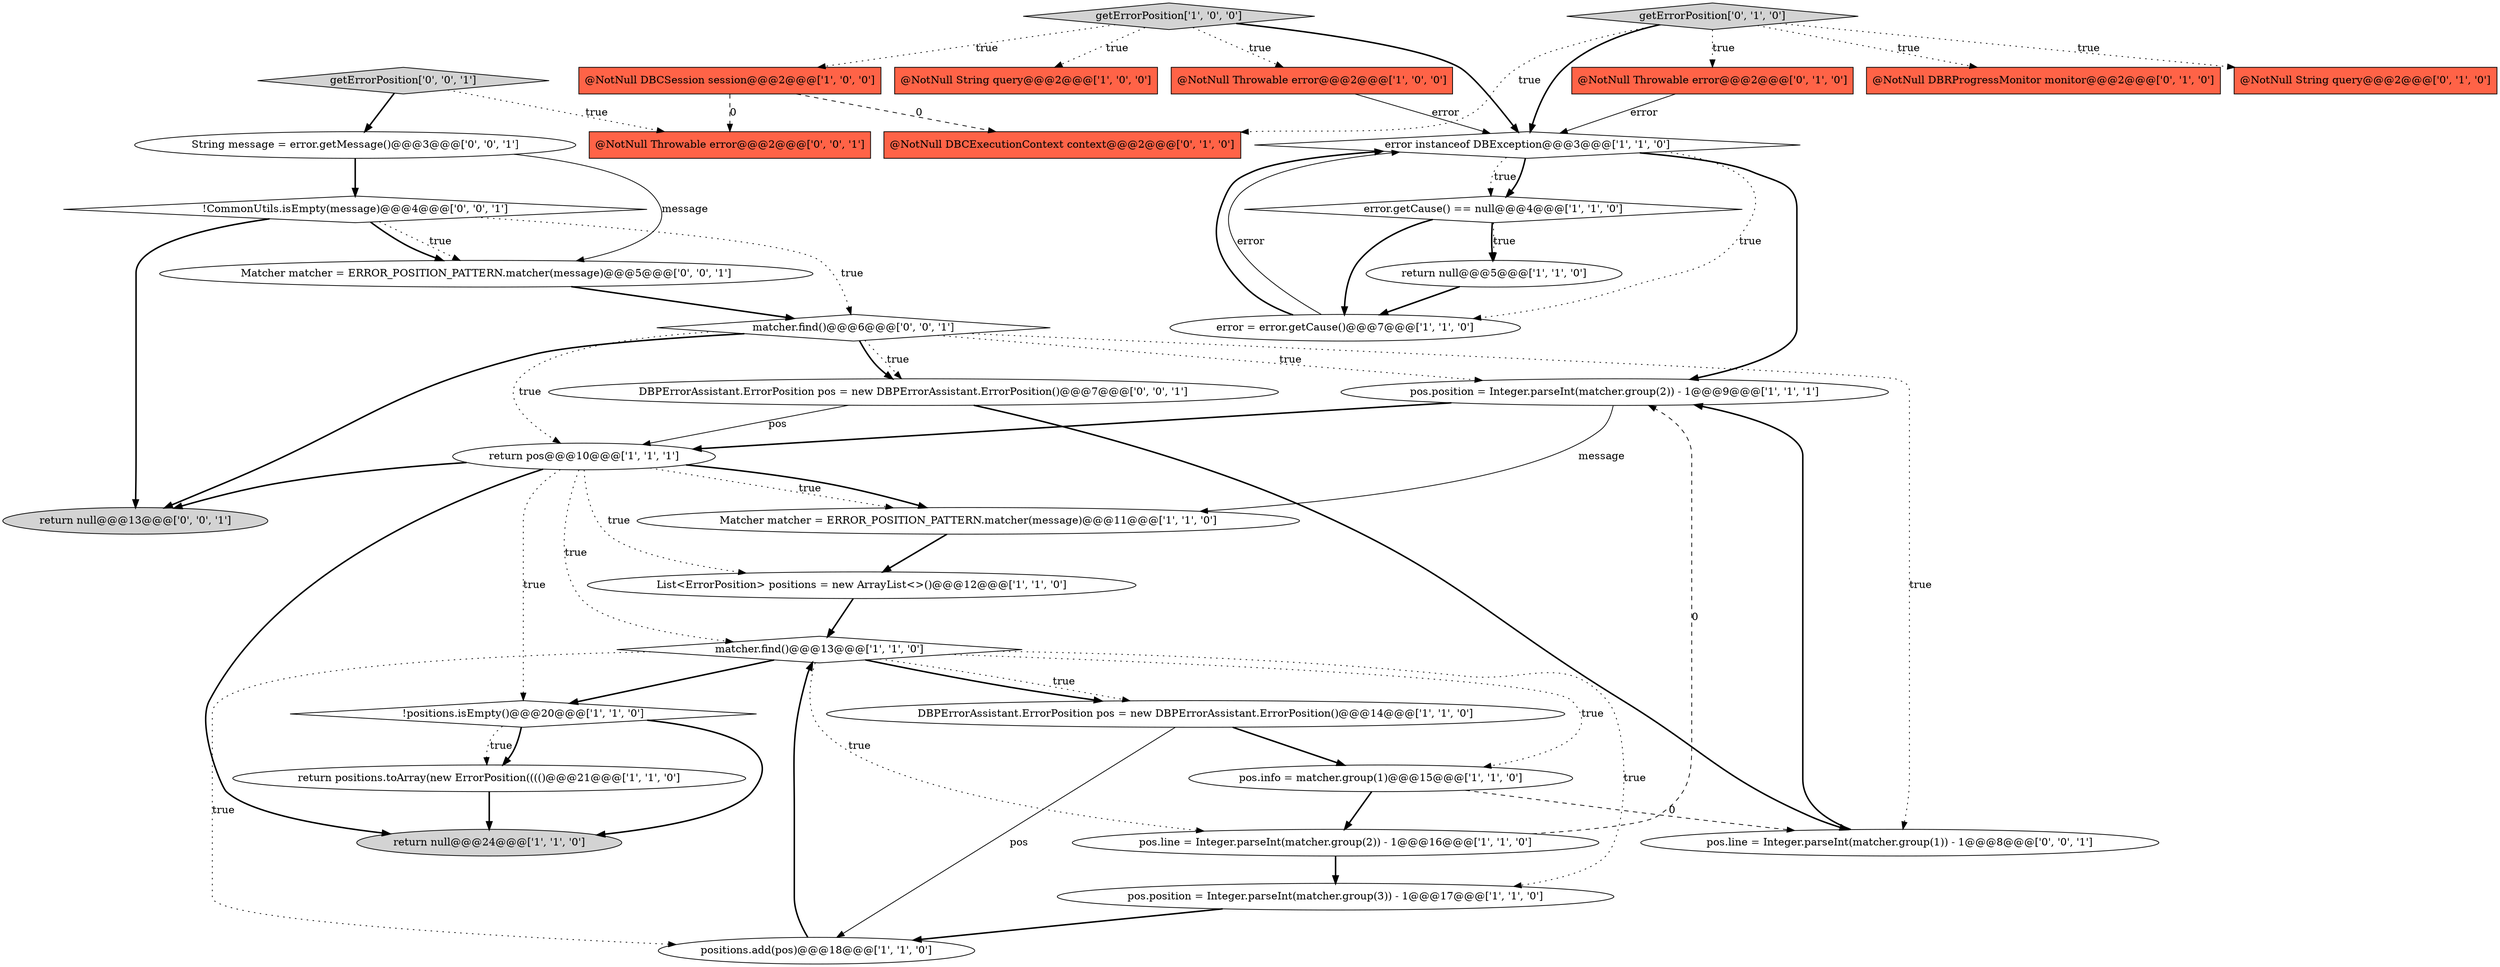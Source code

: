 digraph {
21 [style = filled, label = "@NotNull Throwable error@@@2@@@['0', '1', '0']", fillcolor = tomato, shape = box image = "AAA0AAABBB2BBB"];
29 [style = filled, label = "pos.line = Integer.parseInt(matcher.group(1)) - 1@@@8@@@['0', '0', '1']", fillcolor = white, shape = ellipse image = "AAA0AAABBB3BBB"];
25 [style = filled, label = "@NotNull DBCExecutionContext context@@@2@@@['0', '1', '0']", fillcolor = tomato, shape = box image = "AAA1AAABBB2BBB"];
20 [style = filled, label = "List<ErrorPosition> positions = new ArrayList<>()@@@12@@@['1', '1', '0']", fillcolor = white, shape = ellipse image = "AAA0AAABBB1BBB"];
32 [style = filled, label = "getErrorPosition['0', '0', '1']", fillcolor = lightgray, shape = diamond image = "AAA0AAABBB3BBB"];
12 [style = filled, label = "pos.position = Integer.parseInt(matcher.group(2)) - 1@@@9@@@['1', '1', '1']", fillcolor = white, shape = ellipse image = "AAA0AAABBB1BBB"];
0 [style = filled, label = "error = error.getCause()@@@7@@@['1', '1', '0']", fillcolor = white, shape = ellipse image = "AAA0AAABBB1BBB"];
24 [style = filled, label = "@NotNull DBRProgressMonitor monitor@@@2@@@['0', '1', '0']", fillcolor = tomato, shape = box image = "AAA0AAABBB2BBB"];
31 [style = filled, label = "DBPErrorAssistant.ErrorPosition pos = new DBPErrorAssistant.ErrorPosition()@@@7@@@['0', '0', '1']", fillcolor = white, shape = ellipse image = "AAA0AAABBB3BBB"];
28 [style = filled, label = "String message = error.getMessage()@@@3@@@['0', '0', '1']", fillcolor = white, shape = ellipse image = "AAA0AAABBB3BBB"];
22 [style = filled, label = "@NotNull String query@@@2@@@['0', '1', '0']", fillcolor = tomato, shape = box image = "AAA0AAABBB2BBB"];
19 [style = filled, label = "return positions.toArray(new ErrorPosition(((()@@@21@@@['1', '1', '0']", fillcolor = white, shape = ellipse image = "AAA0AAABBB1BBB"];
9 [style = filled, label = "@NotNull Throwable error@@@2@@@['1', '0', '0']", fillcolor = tomato, shape = box image = "AAA0AAABBB1BBB"];
2 [style = filled, label = "return null@@@24@@@['1', '1', '0']", fillcolor = lightgray, shape = ellipse image = "AAA0AAABBB1BBB"];
33 [style = filled, label = "!CommonUtils.isEmpty(message)@@@4@@@['0', '0', '1']", fillcolor = white, shape = diamond image = "AAA0AAABBB3BBB"];
16 [style = filled, label = "@NotNull DBCSession session@@@2@@@['1', '0', '0']", fillcolor = tomato, shape = box image = "AAA1AAABBB1BBB"];
13 [style = filled, label = "positions.add(pos)@@@18@@@['1', '1', '0']", fillcolor = white, shape = ellipse image = "AAA0AAABBB1BBB"];
1 [style = filled, label = "return pos@@@10@@@['1', '1', '1']", fillcolor = white, shape = ellipse image = "AAA0AAABBB1BBB"];
14 [style = filled, label = "!positions.isEmpty()@@@20@@@['1', '1', '0']", fillcolor = white, shape = diamond image = "AAA0AAABBB1BBB"];
23 [style = filled, label = "getErrorPosition['0', '1', '0']", fillcolor = lightgray, shape = diamond image = "AAA0AAABBB2BBB"];
7 [style = filled, label = "matcher.find()@@@13@@@['1', '1', '0']", fillcolor = white, shape = diamond image = "AAA0AAABBB1BBB"];
8 [style = filled, label = "error instanceof DBException@@@3@@@['1', '1', '0']", fillcolor = white, shape = diamond image = "AAA0AAABBB1BBB"];
30 [style = filled, label = "matcher.find()@@@6@@@['0', '0', '1']", fillcolor = white, shape = diamond image = "AAA0AAABBB3BBB"];
15 [style = filled, label = "pos.position = Integer.parseInt(matcher.group(3)) - 1@@@17@@@['1', '1', '0']", fillcolor = white, shape = ellipse image = "AAA0AAABBB1BBB"];
5 [style = filled, label = "pos.info = matcher.group(1)@@@15@@@['1', '1', '0']", fillcolor = white, shape = ellipse image = "AAA0AAABBB1BBB"];
18 [style = filled, label = "return null@@@5@@@['1', '1', '0']", fillcolor = white, shape = ellipse image = "AAA0AAABBB1BBB"];
10 [style = filled, label = "pos.line = Integer.parseInt(matcher.group(2)) - 1@@@16@@@['1', '1', '0']", fillcolor = white, shape = ellipse image = "AAA0AAABBB1BBB"];
26 [style = filled, label = "return null@@@13@@@['0', '0', '1']", fillcolor = lightgray, shape = ellipse image = "AAA0AAABBB3BBB"];
34 [style = filled, label = "Matcher matcher = ERROR_POSITION_PATTERN.matcher(message)@@@5@@@['0', '0', '1']", fillcolor = white, shape = ellipse image = "AAA0AAABBB3BBB"];
4 [style = filled, label = "error.getCause() == null@@@4@@@['1', '1', '0']", fillcolor = white, shape = diamond image = "AAA0AAABBB1BBB"];
6 [style = filled, label = "getErrorPosition['1', '0', '0']", fillcolor = lightgray, shape = diamond image = "AAA0AAABBB1BBB"];
27 [style = filled, label = "@NotNull Throwable error@@@2@@@['0', '0', '1']", fillcolor = tomato, shape = box image = "AAA0AAABBB3BBB"];
3 [style = filled, label = "@NotNull String query@@@2@@@['1', '0', '0']", fillcolor = tomato, shape = box image = "AAA0AAABBB1BBB"];
17 [style = filled, label = "Matcher matcher = ERROR_POSITION_PATTERN.matcher(message)@@@11@@@['1', '1', '0']", fillcolor = white, shape = ellipse image = "AAA0AAABBB1BBB"];
11 [style = filled, label = "DBPErrorAssistant.ErrorPosition pos = new DBPErrorAssistant.ErrorPosition()@@@14@@@['1', '1', '0']", fillcolor = white, shape = ellipse image = "AAA0AAABBB1BBB"];
5->10 [style = bold, label=""];
4->18 [style = dotted, label="true"];
30->1 [style = dotted, label="true"];
15->13 [style = bold, label=""];
7->11 [style = bold, label=""];
14->19 [style = dotted, label="true"];
7->10 [style = dotted, label="true"];
10->15 [style = bold, label=""];
28->34 [style = solid, label="message"];
1->17 [style = dotted, label="true"];
23->22 [style = dotted, label="true"];
16->27 [style = dashed, label="0"];
16->25 [style = dashed, label="0"];
7->13 [style = dotted, label="true"];
33->34 [style = dotted, label="true"];
30->26 [style = bold, label=""];
10->12 [style = dashed, label="0"];
23->21 [style = dotted, label="true"];
30->12 [style = dotted, label="true"];
31->29 [style = bold, label=""];
14->19 [style = bold, label=""];
4->18 [style = bold, label=""];
21->8 [style = solid, label="error"];
1->14 [style = dotted, label="true"];
19->2 [style = bold, label=""];
5->29 [style = dashed, label="0"];
23->8 [style = bold, label=""];
1->26 [style = bold, label=""];
12->1 [style = bold, label=""];
7->15 [style = dotted, label="true"];
33->30 [style = dotted, label="true"];
31->1 [style = solid, label="pos"];
8->4 [style = dotted, label="true"];
34->30 [style = bold, label=""];
4->0 [style = bold, label=""];
1->17 [style = bold, label=""];
7->5 [style = dotted, label="true"];
7->14 [style = bold, label=""];
1->7 [style = dotted, label="true"];
33->26 [style = bold, label=""];
30->29 [style = dotted, label="true"];
11->5 [style = bold, label=""];
32->27 [style = dotted, label="true"];
29->12 [style = bold, label=""];
30->31 [style = dotted, label="true"];
0->8 [style = solid, label="error"];
11->13 [style = solid, label="pos"];
7->11 [style = dotted, label="true"];
28->33 [style = bold, label=""];
6->9 [style = dotted, label="true"];
30->31 [style = bold, label=""];
13->7 [style = bold, label=""];
6->8 [style = bold, label=""];
0->8 [style = bold, label=""];
8->12 [style = bold, label=""];
8->0 [style = dotted, label="true"];
1->2 [style = bold, label=""];
14->2 [style = bold, label=""];
8->4 [style = bold, label=""];
20->7 [style = bold, label=""];
6->3 [style = dotted, label="true"];
12->17 [style = solid, label="message"];
33->34 [style = bold, label=""];
32->28 [style = bold, label=""];
9->8 [style = solid, label="error"];
1->20 [style = dotted, label="true"];
23->24 [style = dotted, label="true"];
23->25 [style = dotted, label="true"];
6->16 [style = dotted, label="true"];
18->0 [style = bold, label=""];
17->20 [style = bold, label=""];
}
